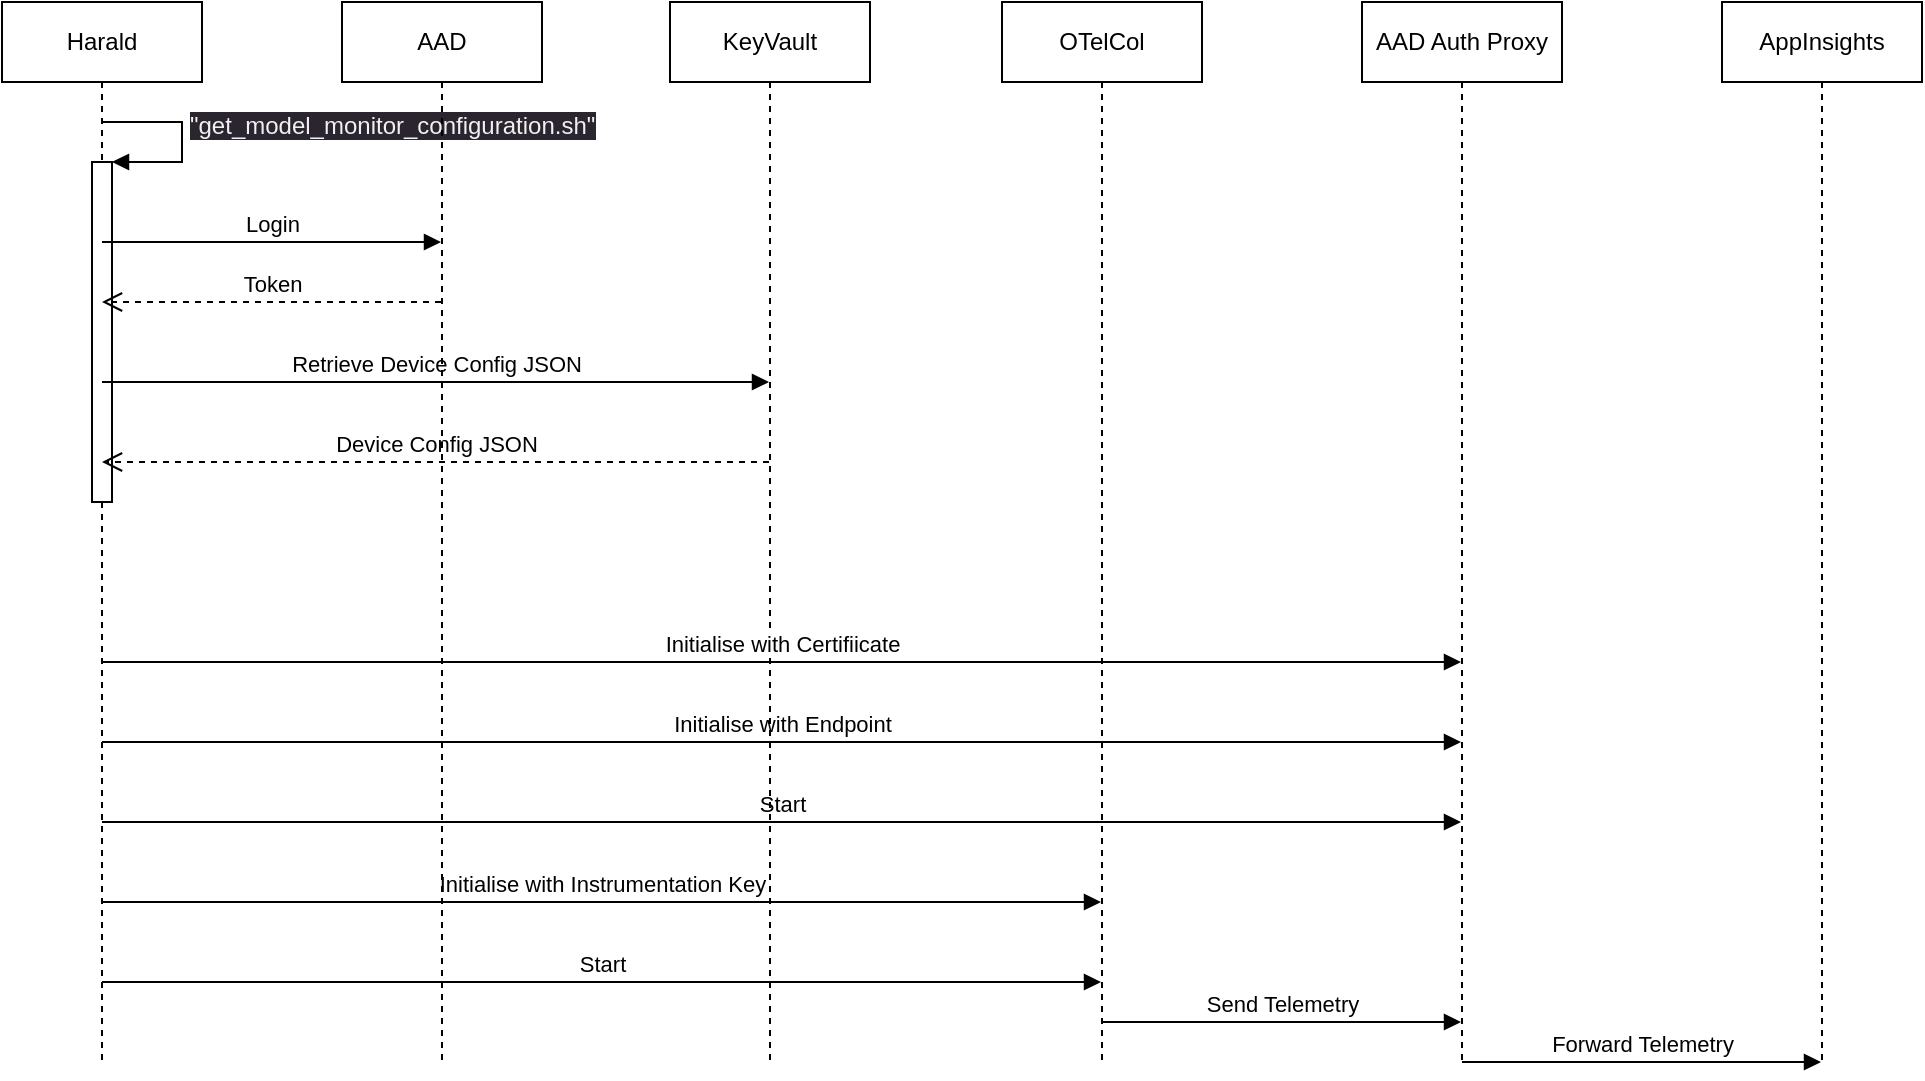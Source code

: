 <mxfile>
    <diagram id="ZaT-pUmXIxhjqoOlZgQA" name="Page-1">
        <mxGraphModel dx="1216" dy="812" grid="1" gridSize="10" guides="1" tooltips="1" connect="1" arrows="1" fold="1" page="1" pageScale="1" pageWidth="827" pageHeight="1169" math="0" shadow="0">
            <root>
                <mxCell id="0"/>
                <mxCell id="1" parent="0"/>
                <mxCell id="2" value="Harald" style="shape=umlLifeline;perimeter=lifelinePerimeter;whiteSpace=wrap;html=1;container=1;collapsible=0;recursiveResize=0;outlineConnect=0;" vertex="1" parent="1">
                    <mxGeometry x="30" y="70" width="100" height="530" as="geometry"/>
                </mxCell>
                <mxCell id="9" value="" style="html=1;points=[];perimeter=orthogonalPerimeter;" vertex="1" parent="2">
                    <mxGeometry x="45" y="80" width="10" height="170" as="geometry"/>
                </mxCell>
                <mxCell id="10" value="&#10;&lt;span style=&quot;color: rgb(240, 240, 240); font-family: Helvetica; font-size: 12px; font-style: normal; font-variant-ligatures: normal; font-variant-caps: normal; font-weight: 400; letter-spacing: normal; orphans: 2; text-align: center; text-indent: 0px; text-transform: none; widows: 2; word-spacing: 0px; -webkit-text-stroke-width: 0px; background-color: rgb(42, 37, 47); text-decoration-thickness: initial; text-decoration-style: initial; text-decoration-color: initial; float: none; display: inline !important;&quot;&gt;&quot;get_model_monitor_configuration.sh&quot;&lt;/span&gt;&#10;&#10;" style="edgeStyle=orthogonalEdgeStyle;html=1;align=left;spacingLeft=2;endArrow=block;rounded=0;entryX=1;entryY=0;" edge="1" target="9" parent="2">
                    <mxGeometry relative="1" as="geometry">
                        <mxPoint x="50" y="60" as="sourcePoint"/>
                        <Array as="points">
                            <mxPoint x="90" y="60"/>
                            <mxPoint x="90" y="80"/>
                        </Array>
                    </mxGeometry>
                </mxCell>
                <mxCell id="11" value="Login" style="html=1;verticalAlign=bottom;endArrow=block;" edge="1" parent="2" target="3">
                    <mxGeometry width="80" relative="1" as="geometry">
                        <mxPoint x="50" y="120" as="sourcePoint"/>
                        <mxPoint x="130" y="120" as="targetPoint"/>
                    </mxGeometry>
                </mxCell>
                <mxCell id="12" value="Token" style="html=1;verticalAlign=bottom;endArrow=open;dashed=1;endSize=8;" edge="1" parent="2" source="3">
                    <mxGeometry relative="1" as="geometry">
                        <mxPoint x="130" y="150" as="sourcePoint"/>
                        <mxPoint x="50" y="150" as="targetPoint"/>
                    </mxGeometry>
                </mxCell>
                <mxCell id="13" value="Retrieve Device Config JSON" style="html=1;verticalAlign=bottom;endArrow=block;" edge="1" parent="2" target="5">
                    <mxGeometry width="80" relative="1" as="geometry">
                        <mxPoint x="50" y="190" as="sourcePoint"/>
                        <mxPoint x="130" y="190" as="targetPoint"/>
                    </mxGeometry>
                </mxCell>
                <mxCell id="14" value="Device Config JSON" style="html=1;verticalAlign=bottom;endArrow=open;dashed=1;endSize=8;" edge="1" parent="2" source="5">
                    <mxGeometry relative="1" as="geometry">
                        <mxPoint x="130" y="230" as="sourcePoint"/>
                        <mxPoint x="50" y="230" as="targetPoint"/>
                    </mxGeometry>
                </mxCell>
                <mxCell id="17" value="Initialise with Endpoint" style="html=1;verticalAlign=bottom;endArrow=block;" edge="1" parent="2" target="7">
                    <mxGeometry width="80" relative="1" as="geometry">
                        <mxPoint x="50" y="370" as="sourcePoint"/>
                        <mxPoint x="130" y="370" as="targetPoint"/>
                    </mxGeometry>
                </mxCell>
                <mxCell id="19" value="Start" style="html=1;verticalAlign=bottom;endArrow=block;" edge="1" parent="2" target="7">
                    <mxGeometry width="80" relative="1" as="geometry">
                        <mxPoint x="50" y="410" as="sourcePoint"/>
                        <mxPoint x="130" y="410" as="targetPoint"/>
                    </mxGeometry>
                </mxCell>
                <mxCell id="20" value="Initialise with Instrumentation Key" style="html=1;verticalAlign=bottom;endArrow=block;" edge="1" parent="2" target="6">
                    <mxGeometry width="80" relative="1" as="geometry">
                        <mxPoint x="50" y="450" as="sourcePoint"/>
                        <mxPoint x="130" y="450" as="targetPoint"/>
                    </mxGeometry>
                </mxCell>
                <mxCell id="21" value="Start" style="html=1;verticalAlign=bottom;endArrow=block;" edge="1" parent="2" target="6">
                    <mxGeometry width="80" relative="1" as="geometry">
                        <mxPoint x="50" y="490" as="sourcePoint"/>
                        <mxPoint x="130" y="490" as="targetPoint"/>
                    </mxGeometry>
                </mxCell>
                <mxCell id="3" value="AAD" style="shape=umlLifeline;perimeter=lifelinePerimeter;whiteSpace=wrap;html=1;container=1;collapsible=0;recursiveResize=0;outlineConnect=0;" vertex="1" parent="1">
                    <mxGeometry x="200" y="70" width="100" height="530" as="geometry"/>
                </mxCell>
                <mxCell id="5" value="KeyVault" style="shape=umlLifeline;perimeter=lifelinePerimeter;whiteSpace=wrap;html=1;container=1;collapsible=0;recursiveResize=0;outlineConnect=0;" vertex="1" parent="1">
                    <mxGeometry x="364" y="70" width="100" height="530" as="geometry"/>
                </mxCell>
                <mxCell id="6" value="OTelCol" style="shape=umlLifeline;perimeter=lifelinePerimeter;whiteSpace=wrap;html=1;container=1;collapsible=0;recursiveResize=0;outlineConnect=0;" vertex="1" parent="1">
                    <mxGeometry x="530" y="70" width="100" height="530" as="geometry"/>
                </mxCell>
                <mxCell id="22" value="Send Telemetry" style="html=1;verticalAlign=bottom;endArrow=block;" edge="1" parent="6" target="7">
                    <mxGeometry width="80" relative="1" as="geometry">
                        <mxPoint x="50" y="510" as="sourcePoint"/>
                        <mxPoint x="130" y="510" as="targetPoint"/>
                    </mxGeometry>
                </mxCell>
                <mxCell id="7" value="AAD Auth Proxy" style="shape=umlLifeline;perimeter=lifelinePerimeter;whiteSpace=wrap;html=1;container=1;collapsible=0;recursiveResize=0;outlineConnect=0;" vertex="1" parent="1">
                    <mxGeometry x="710" y="70" width="100" height="530" as="geometry"/>
                </mxCell>
                <mxCell id="8" value="AppInsights" style="shape=umlLifeline;perimeter=lifelinePerimeter;whiteSpace=wrap;html=1;container=1;collapsible=0;recursiveResize=0;outlineConnect=0;" vertex="1" parent="1">
                    <mxGeometry x="890" y="70" width="100" height="530" as="geometry"/>
                </mxCell>
                <mxCell id="15" value="Initialise with Certifiicate" style="html=1;verticalAlign=bottom;endArrow=block;" edge="1" parent="1" source="2" target="7">
                    <mxGeometry width="80" relative="1" as="geometry">
                        <mxPoint x="80" y="400" as="sourcePoint"/>
                        <mxPoint x="160" y="400" as="targetPoint"/>
                        <Array as="points">
                            <mxPoint x="510" y="400"/>
                        </Array>
                    </mxGeometry>
                </mxCell>
                <mxCell id="23" value="Forward Telemetry" style="html=1;verticalAlign=bottom;endArrow=block;" edge="1" parent="1" target="8">
                    <mxGeometry width="80" relative="1" as="geometry">
                        <mxPoint x="760" y="600" as="sourcePoint"/>
                        <mxPoint x="840" y="600" as="targetPoint"/>
                    </mxGeometry>
                </mxCell>
            </root>
        </mxGraphModel>
    </diagram>
</mxfile>
